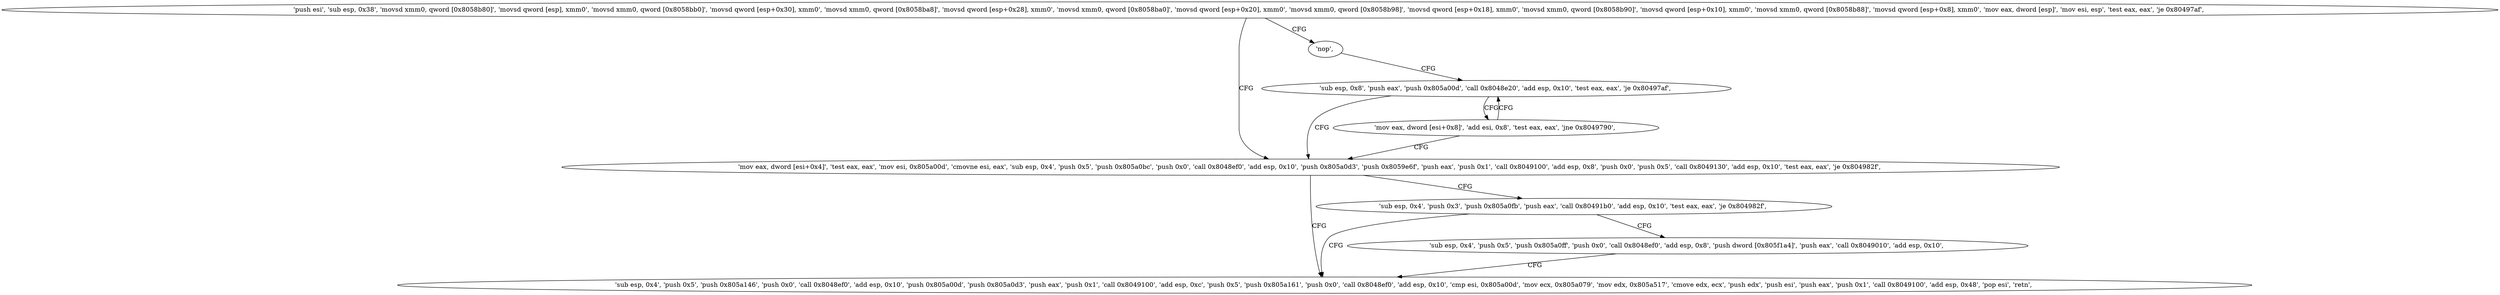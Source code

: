 digraph "func" {
"134518560" [label = "'push esi', 'sub esp, 0x38', 'movsd xmm0, qword [0x8058b80]', 'movsd qword [esp], xmm0', 'movsd xmm0, qword [0x8058bb0]', 'movsd qword [esp+0x30], xmm0', 'movsd xmm0, qword [0x8058ba8]', 'movsd qword [esp+0x28], xmm0', 'movsd xmm0, qword [0x8058ba0]', 'movsd qword [esp+0x20], xmm0', 'movsd xmm0, qword [0x8058b98]', 'movsd qword [esp+0x18], xmm0', 'movsd xmm0, qword [0x8058b90]', 'movsd qword [esp+0x10], xmm0', 'movsd xmm0, qword [0x8058b88]', 'movsd qword [esp+0x8], xmm0', 'mov eax, dword [esp]', 'mov esi, esp', 'test eax, eax', 'je 0x80497af', " ]
"134518703" [label = "'mov eax, dword [esi+0x4]', 'test eax, eax', 'mov esi, 0x805a00d', 'cmovne esi, eax', 'sub esp, 0x4', 'push 0x5', 'push 0x805a0bc', 'push 0x0', 'call 0x8048ef0', 'add esp, 0x10', 'push 0x805a0d3', 'push 0x8059e6f', 'push eax', 'push 0x1', 'call 0x8049100', 'add esp, 0x8', 'push 0x0', 'push 0x5', 'call 0x8049130', 'add esp, 0x10', 'test eax, eax', 'je 0x804982f', " ]
"134518670" [label = "'nop', " ]
"134518831" [label = "'sub esp, 0x4', 'push 0x5', 'push 0x805a146', 'push 0x0', 'call 0x8048ef0', 'add esp, 0x10', 'push 0x805a00d', 'push 0x805a0d3', 'push eax', 'push 0x1', 'call 0x8049100', 'add esp, 0xc', 'push 0x5', 'push 0x805a161', 'push 0x0', 'call 0x8048ef0', 'add esp, 0x10', 'cmp esi, 0x805a00d', 'mov ecx, 0x805a079', 'mov edx, 0x805a517', 'cmove edx, ecx', 'push edx', 'push esi', 'push eax', 'push 0x1', 'call 0x8049100', 'add esp, 0x48', 'pop esi', 'retn', " ]
"134518773" [label = "'sub esp, 0x4', 'push 0x3', 'push 0x805a0fb', 'push eax', 'call 0x80491b0', 'add esp, 0x10', 'test eax, eax', 'je 0x804982f', " ]
"134518672" [label = "'sub esp, 0x8', 'push eax', 'push 0x805a00d', 'call 0x8048e20', 'add esp, 0x10', 'test eax, eax', 'je 0x80497af', " ]
"134518796" [label = "'sub esp, 0x4', 'push 0x5', 'push 0x805a0ff', 'push 0x0', 'call 0x8048ef0', 'add esp, 0x8', 'push dword [0x805f1a4]', 'push eax', 'call 0x8049010', 'add esp, 0x10', " ]
"134518693" [label = "'mov eax, dword [esi+0x8]', 'add esi, 0x8', 'test eax, eax', 'jne 0x8049790', " ]
"134518560" -> "134518703" [ label = "CFG" ]
"134518560" -> "134518670" [ label = "CFG" ]
"134518703" -> "134518831" [ label = "CFG" ]
"134518703" -> "134518773" [ label = "CFG" ]
"134518670" -> "134518672" [ label = "CFG" ]
"134518773" -> "134518831" [ label = "CFG" ]
"134518773" -> "134518796" [ label = "CFG" ]
"134518672" -> "134518703" [ label = "CFG" ]
"134518672" -> "134518693" [ label = "CFG" ]
"134518796" -> "134518831" [ label = "CFG" ]
"134518693" -> "134518672" [ label = "CFG" ]
"134518693" -> "134518703" [ label = "CFG" ]
}
